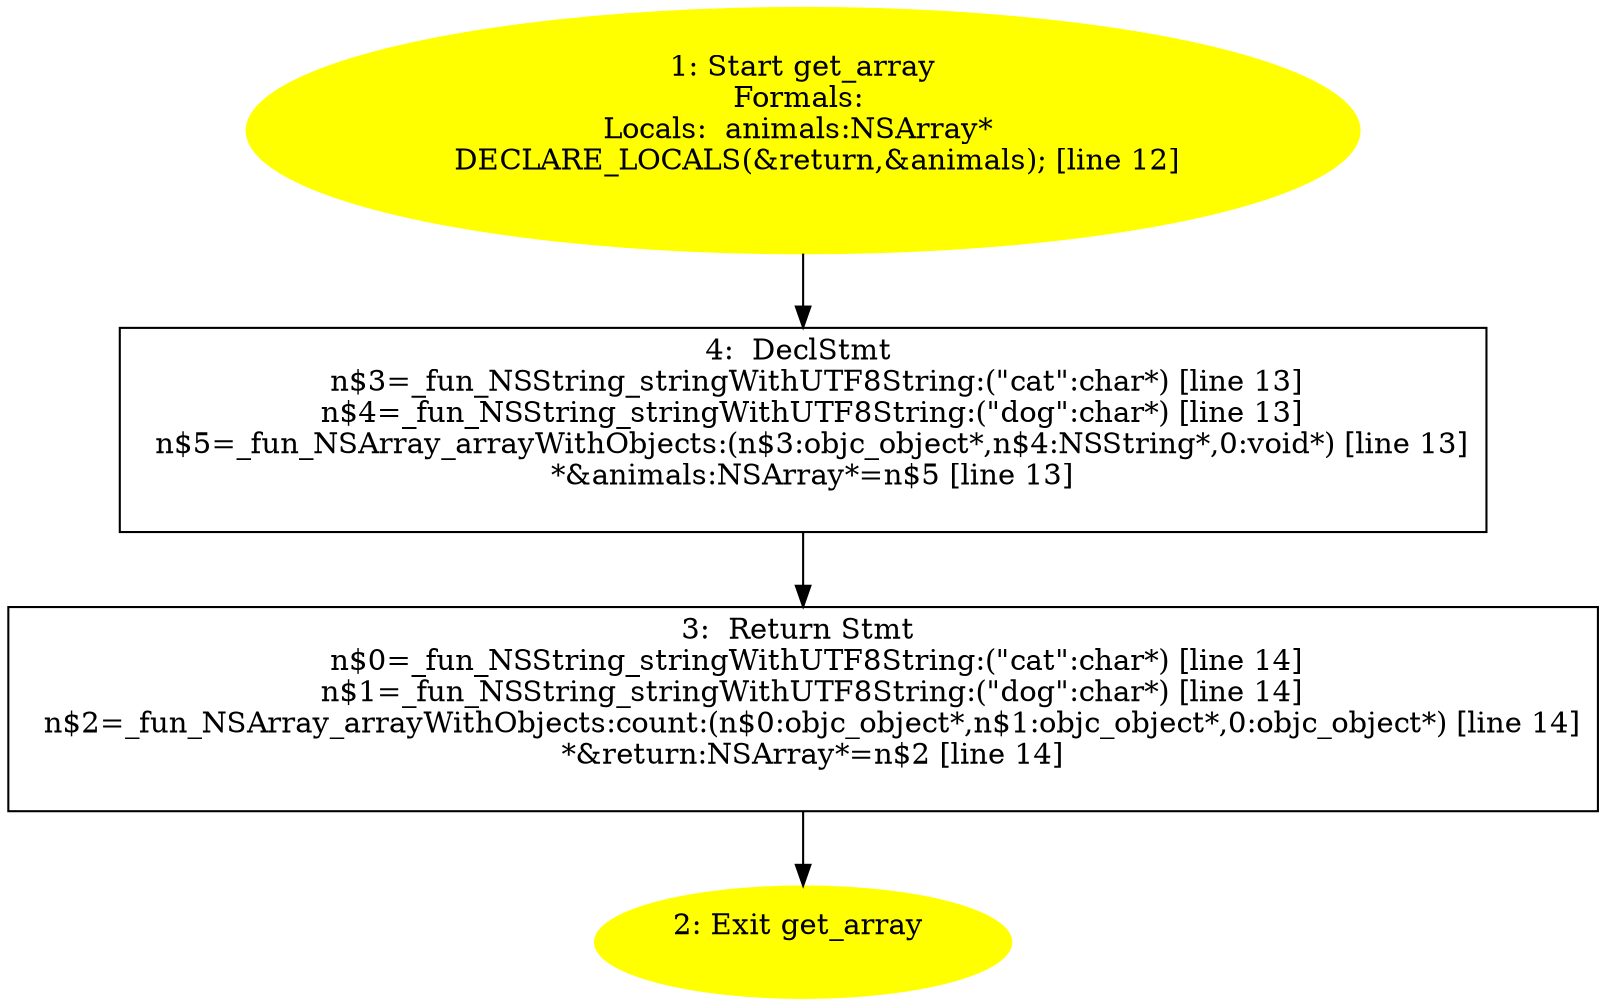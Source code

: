 /* @generated */
digraph iCFG {
"get_array.bca6b16c85e5b8ba530f380271b2ec79_1" [label="1: Start get_array\nFormals: \nLocals:  animals:NSArray* \n   DECLARE_LOCALS(&return,&animals); [line 12]\n " color=yellow style=filled]
	

	 "get_array.bca6b16c85e5b8ba530f380271b2ec79_1" -> "get_array.bca6b16c85e5b8ba530f380271b2ec79_4" ;
"get_array.bca6b16c85e5b8ba530f380271b2ec79_2" [label="2: Exit get_array \n  " color=yellow style=filled]
	

"get_array.bca6b16c85e5b8ba530f380271b2ec79_3" [label="3:  Return Stmt \n   n$0=_fun_NSString_stringWithUTF8String:(\"cat\":char*) [line 14]\n  n$1=_fun_NSString_stringWithUTF8String:(\"dog\":char*) [line 14]\n  n$2=_fun_NSArray_arrayWithObjects:count:(n$0:objc_object*,n$1:objc_object*,0:objc_object*) [line 14]\n  *&return:NSArray*=n$2 [line 14]\n " shape="box"]
	

	 "get_array.bca6b16c85e5b8ba530f380271b2ec79_3" -> "get_array.bca6b16c85e5b8ba530f380271b2ec79_2" ;
"get_array.bca6b16c85e5b8ba530f380271b2ec79_4" [label="4:  DeclStmt \n   n$3=_fun_NSString_stringWithUTF8String:(\"cat\":char*) [line 13]\n  n$4=_fun_NSString_stringWithUTF8String:(\"dog\":char*) [line 13]\n  n$5=_fun_NSArray_arrayWithObjects:(n$3:objc_object*,n$4:NSString*,0:void*) [line 13]\n  *&animals:NSArray*=n$5 [line 13]\n " shape="box"]
	

	 "get_array.bca6b16c85e5b8ba530f380271b2ec79_4" -> "get_array.bca6b16c85e5b8ba530f380271b2ec79_3" ;
}
